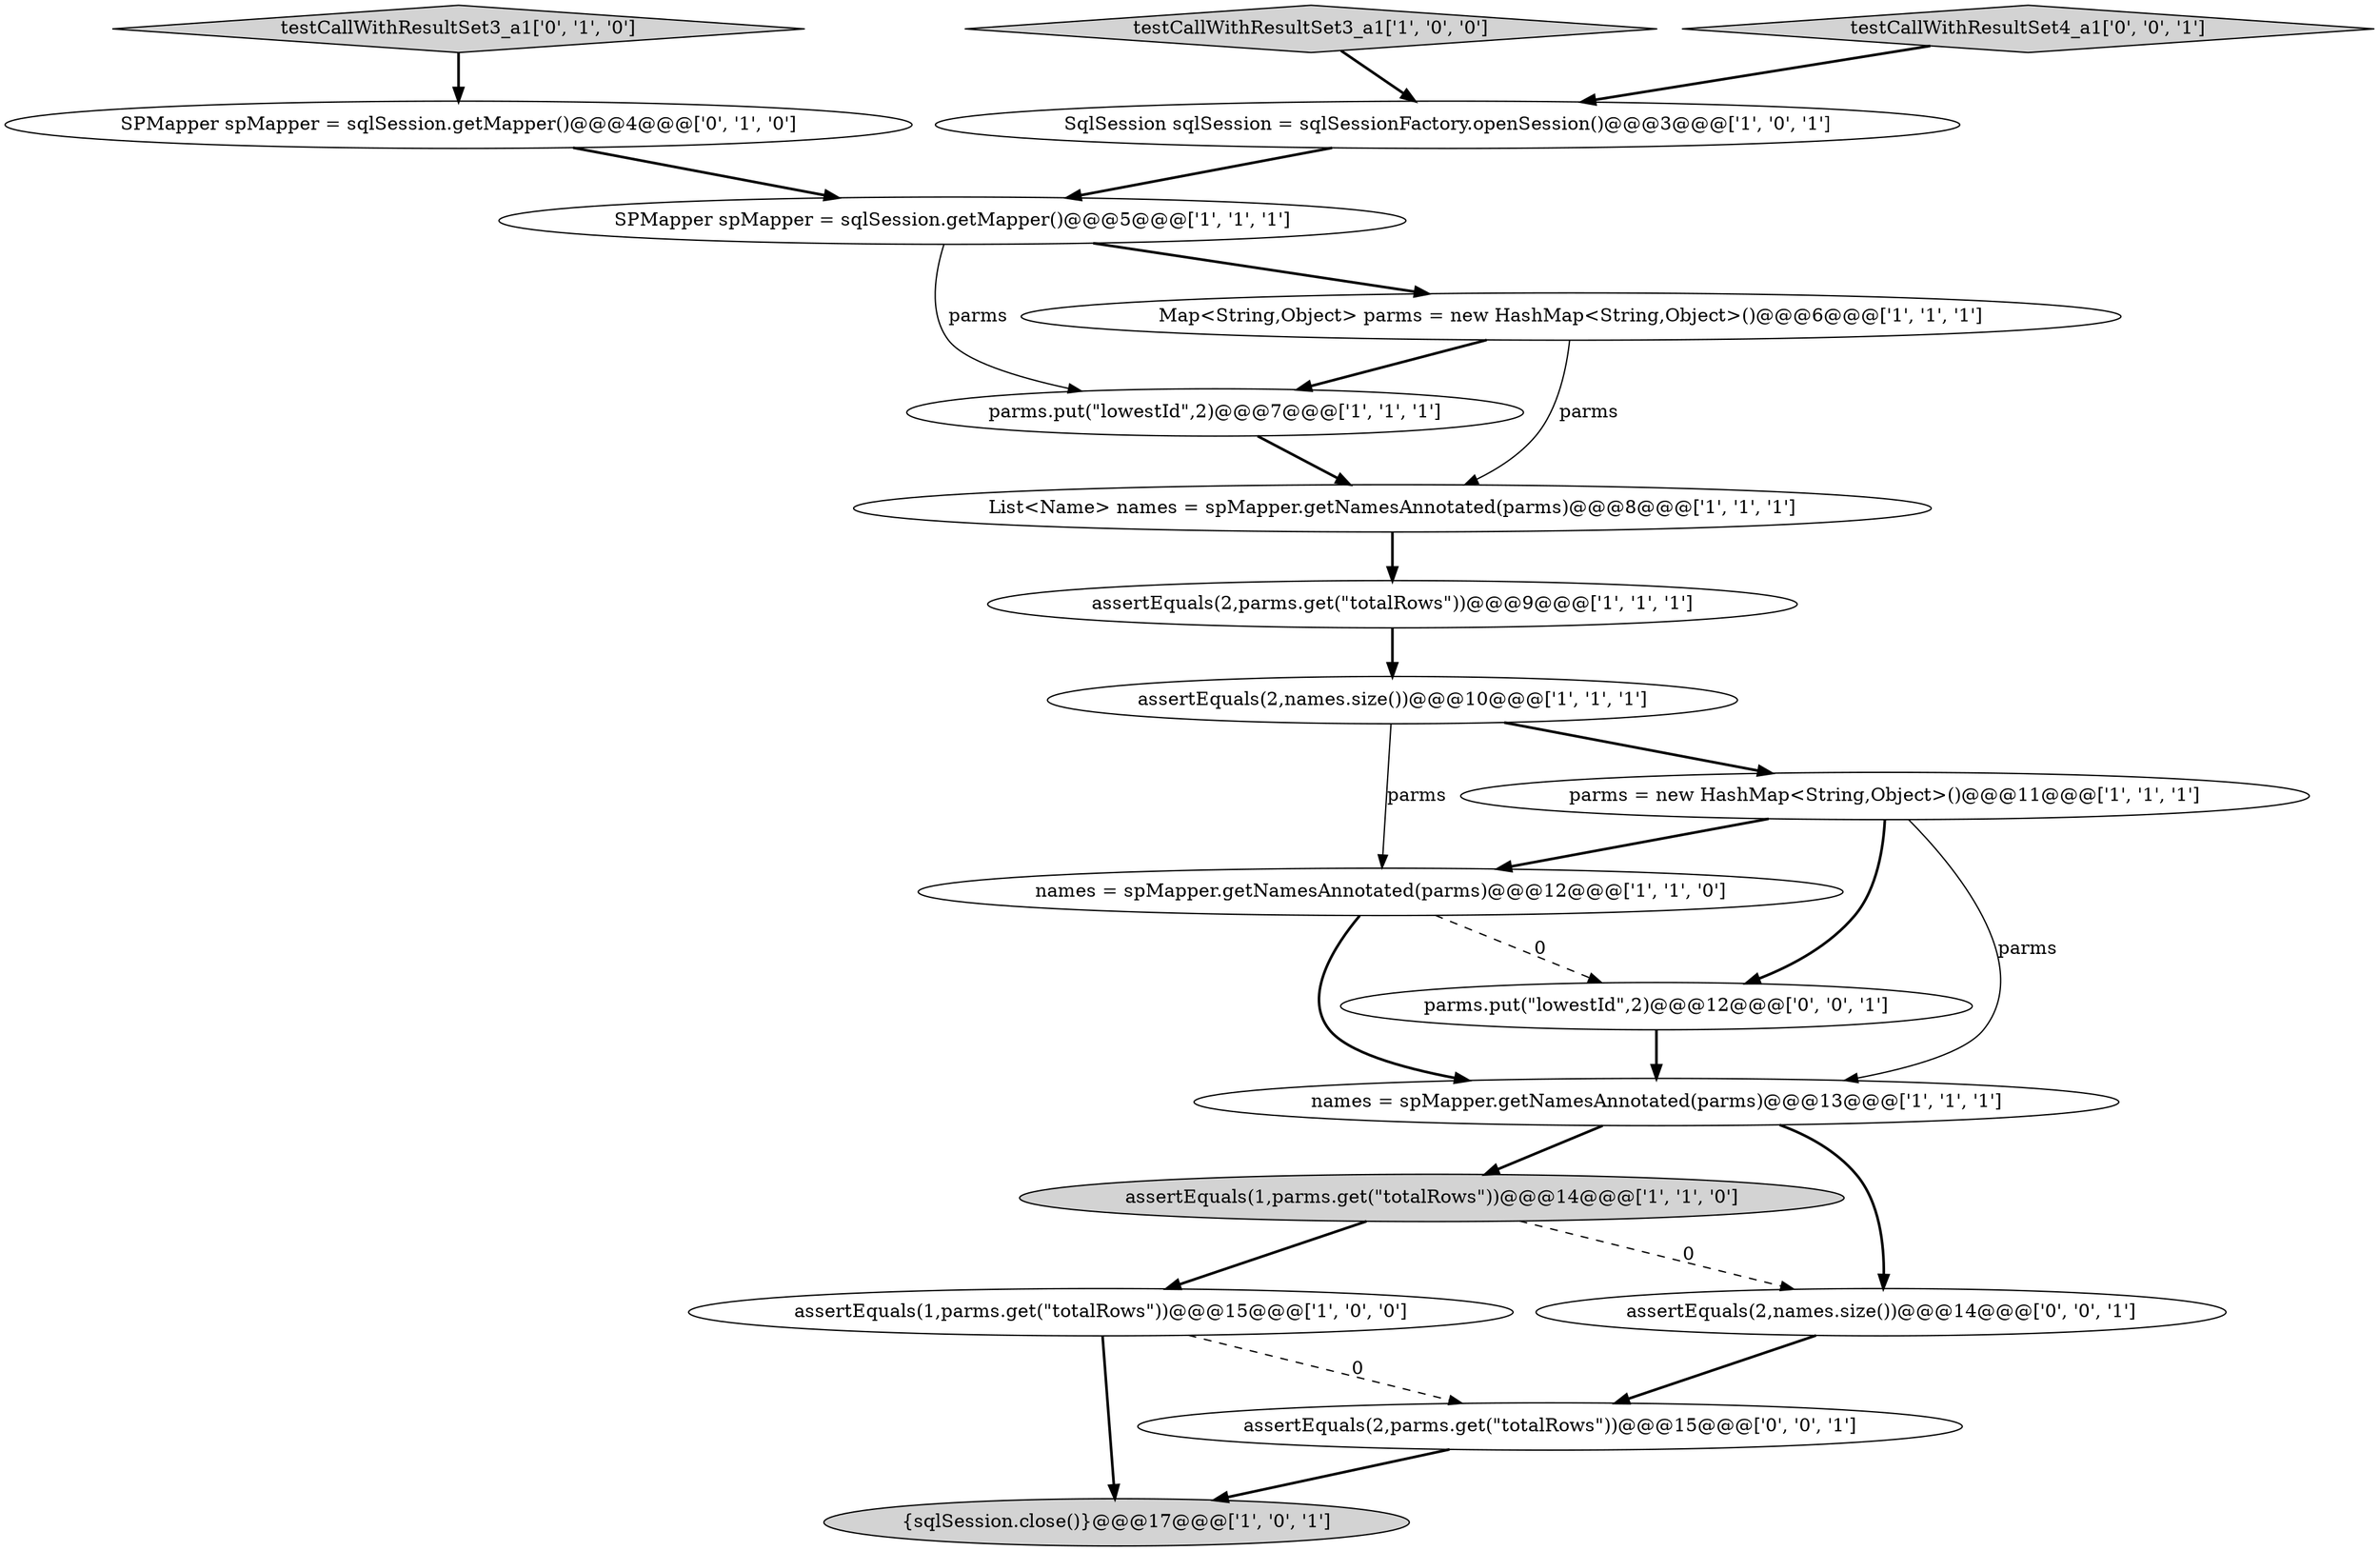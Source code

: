 digraph {
13 [style = filled, label = "names = spMapper.getNamesAnnotated(parms)@@@12@@@['1', '1', '0']", fillcolor = white, shape = ellipse image = "AAA0AAABBB1BBB"];
18 [style = filled, label = "assertEquals(2,parms.get(\"totalRows\"))@@@15@@@['0', '0', '1']", fillcolor = white, shape = ellipse image = "AAA0AAABBB3BBB"];
5 [style = filled, label = "names = spMapper.getNamesAnnotated(parms)@@@13@@@['1', '1', '1']", fillcolor = white, shape = ellipse image = "AAA0AAABBB1BBB"];
7 [style = filled, label = "parms.put(\"lowestId\",2)@@@7@@@['1', '1', '1']", fillcolor = white, shape = ellipse image = "AAA0AAABBB1BBB"];
2 [style = filled, label = "assertEquals(1,parms.get(\"totalRows\"))@@@15@@@['1', '0', '0']", fillcolor = white, shape = ellipse image = "AAA0AAABBB1BBB"];
10 [style = filled, label = "assertEquals(1,parms.get(\"totalRows\"))@@@14@@@['1', '1', '0']", fillcolor = lightgray, shape = ellipse image = "AAA0AAABBB1BBB"];
19 [style = filled, label = "assertEquals(2,names.size())@@@14@@@['0', '0', '1']", fillcolor = white, shape = ellipse image = "AAA0AAABBB3BBB"];
15 [style = filled, label = "testCallWithResultSet3_a1['0', '1', '0']", fillcolor = lightgray, shape = diamond image = "AAA0AAABBB2BBB"];
12 [style = filled, label = "{sqlSession.close()}@@@17@@@['1', '0', '1']", fillcolor = lightgray, shape = ellipse image = "AAA0AAABBB1BBB"];
16 [style = filled, label = "testCallWithResultSet4_a1['0', '0', '1']", fillcolor = lightgray, shape = diamond image = "AAA0AAABBB3BBB"];
17 [style = filled, label = "parms.put(\"lowestId\",2)@@@12@@@['0', '0', '1']", fillcolor = white, shape = ellipse image = "AAA0AAABBB3BBB"];
3 [style = filled, label = "assertEquals(2,parms.get(\"totalRows\"))@@@9@@@['1', '1', '1']", fillcolor = white, shape = ellipse image = "AAA0AAABBB1BBB"];
14 [style = filled, label = "SPMapper spMapper = sqlSession.getMapper()@@@4@@@['0', '1', '0']", fillcolor = white, shape = ellipse image = "AAA0AAABBB2BBB"];
4 [style = filled, label = "SqlSession sqlSession = sqlSessionFactory.openSession()@@@3@@@['1', '0', '1']", fillcolor = white, shape = ellipse image = "AAA0AAABBB1BBB"];
11 [style = filled, label = "parms = new HashMap<String,Object>()@@@11@@@['1', '1', '1']", fillcolor = white, shape = ellipse image = "AAA0AAABBB1BBB"];
8 [style = filled, label = "SPMapper spMapper = sqlSession.getMapper()@@@5@@@['1', '1', '1']", fillcolor = white, shape = ellipse image = "AAA0AAABBB1BBB"];
6 [style = filled, label = "List<Name> names = spMapper.getNamesAnnotated(parms)@@@8@@@['1', '1', '1']", fillcolor = white, shape = ellipse image = "AAA0AAABBB1BBB"];
0 [style = filled, label = "Map<String,Object> parms = new HashMap<String,Object>()@@@6@@@['1', '1', '1']", fillcolor = white, shape = ellipse image = "AAA0AAABBB1BBB"];
9 [style = filled, label = "assertEquals(2,names.size())@@@10@@@['1', '1', '1']", fillcolor = white, shape = ellipse image = "AAA0AAABBB1BBB"];
1 [style = filled, label = "testCallWithResultSet3_a1['1', '0', '0']", fillcolor = lightgray, shape = diamond image = "AAA0AAABBB1BBB"];
6->3 [style = bold, label=""];
5->10 [style = bold, label=""];
1->4 [style = bold, label=""];
17->5 [style = bold, label=""];
19->18 [style = bold, label=""];
9->11 [style = bold, label=""];
15->14 [style = bold, label=""];
10->19 [style = dashed, label="0"];
18->12 [style = bold, label=""];
13->17 [style = dashed, label="0"];
9->13 [style = solid, label="parms"];
0->6 [style = solid, label="parms"];
2->12 [style = bold, label=""];
0->7 [style = bold, label=""];
8->0 [style = bold, label=""];
3->9 [style = bold, label=""];
5->19 [style = bold, label=""];
8->7 [style = solid, label="parms"];
11->13 [style = bold, label=""];
7->6 [style = bold, label=""];
11->5 [style = solid, label="parms"];
2->18 [style = dashed, label="0"];
13->5 [style = bold, label=""];
4->8 [style = bold, label=""];
11->17 [style = bold, label=""];
10->2 [style = bold, label=""];
14->8 [style = bold, label=""];
16->4 [style = bold, label=""];
}
